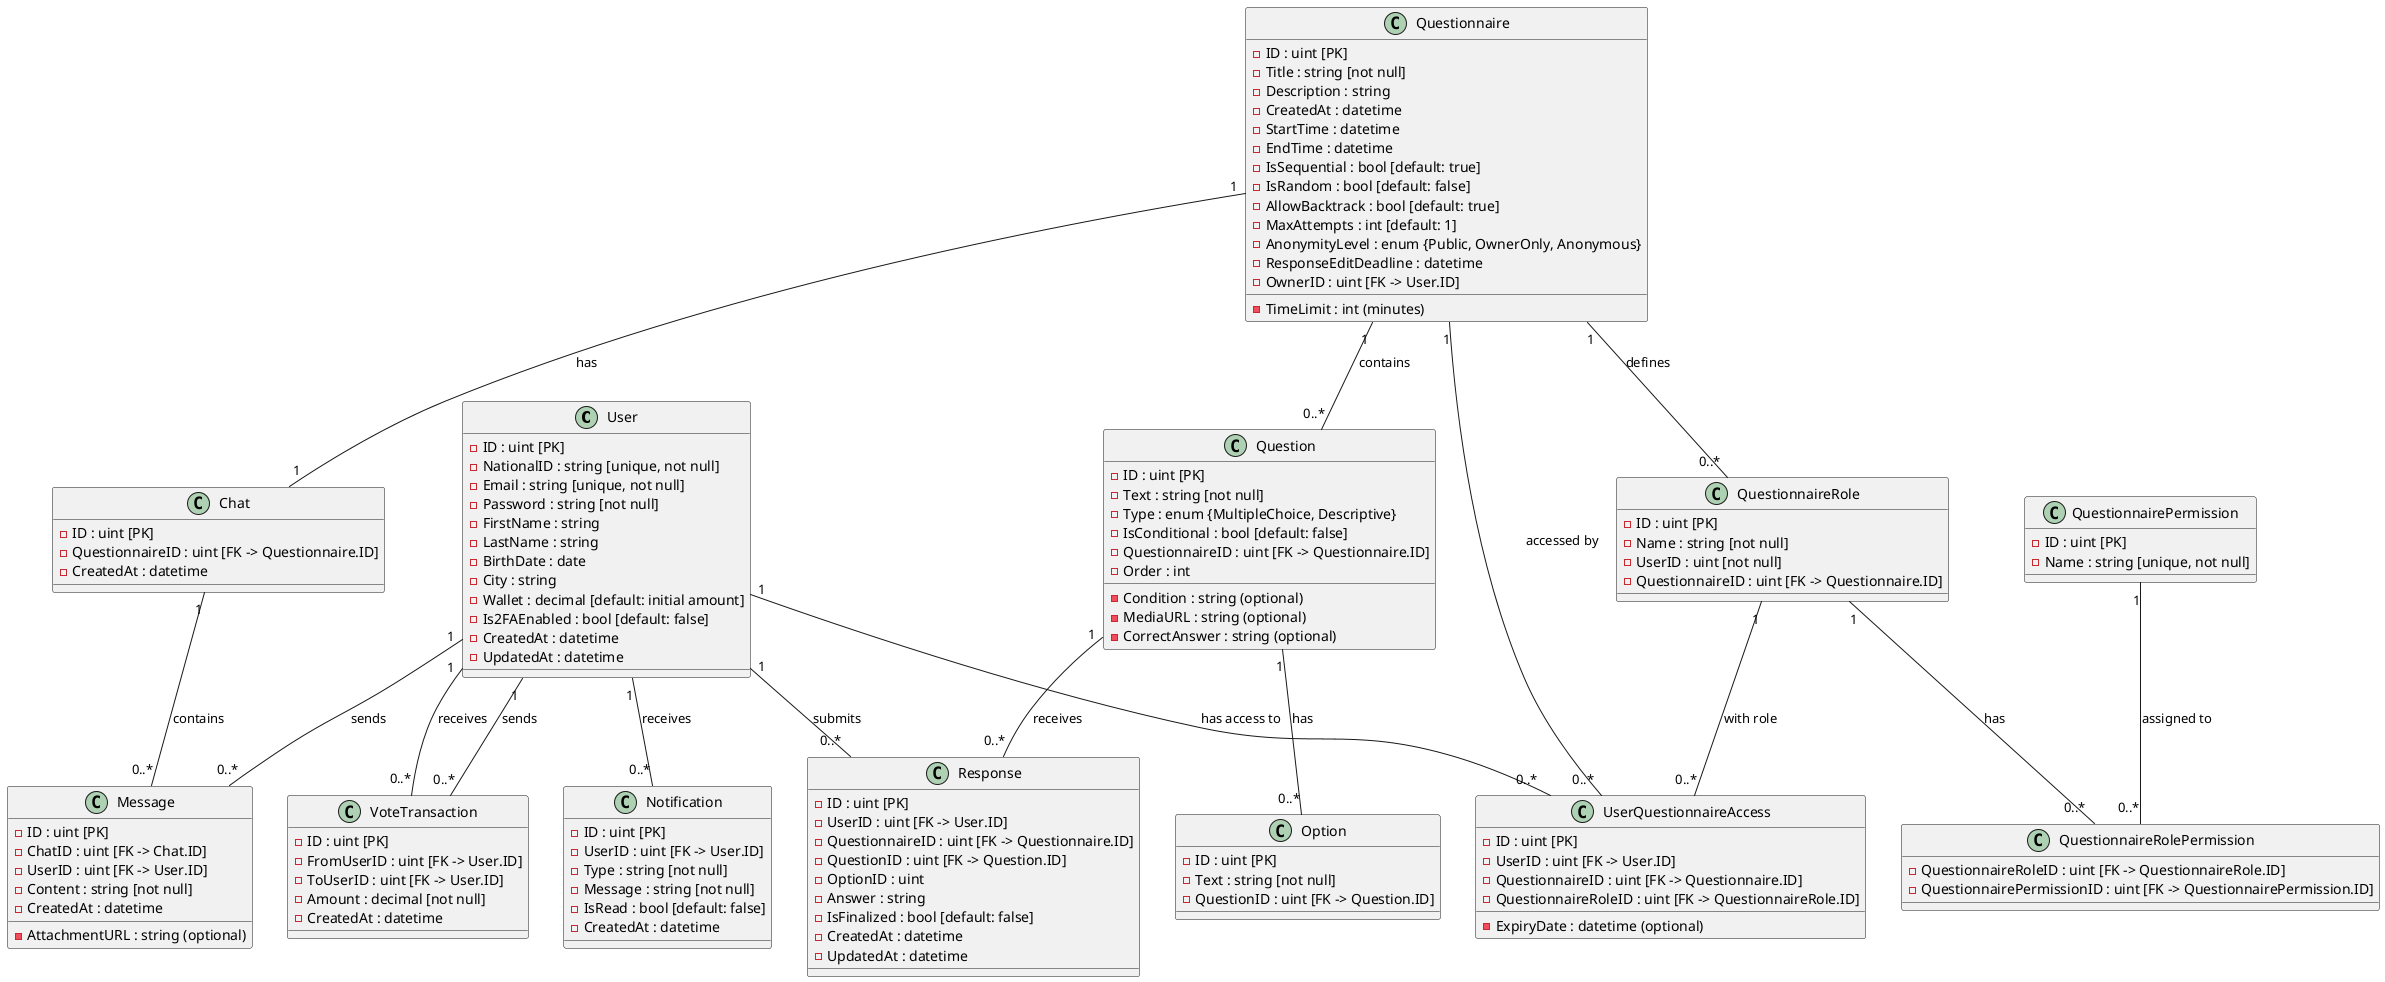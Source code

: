 @startuml

' تعریف کلاس User
class User {
    - ID : uint [PK]
    - NationalID : string [unique, not null]
    - Email : string [unique, not null]
    - Password : string [not null]
    - FirstName : string
    - LastName : string
    - BirthDate : date
    - City : string
    - Wallet : decimal [default: initial amount]
    - Is2FAEnabled : bool [default: false]
    - CreatedAt : datetime
    - UpdatedAt : datetime
}

' تعریف کلاس Questionnaire
class Questionnaire {
    - ID : uint [PK]
    - Title : string [not null]
    - Description : string
    - CreatedAt : datetime
    - StartTime : datetime
    - EndTime : datetime
    - IsSequential : bool [default: true]
    - IsRandom : bool [default: false]
    - AllowBacktrack : bool [default: true]
    - MaxAttempts : int [default: 1]
    - TimeLimit : int (minutes)
    - AnonymityLevel : enum {Public, OwnerOnly, Anonymous}
    - ResponseEditDeadline : datetime
    - OwnerID : uint [FK -> User.ID]
}

' تعریف کلاس QuestionnaireRole
class QuestionnaireRole {
    - ID : uint [PK]
    - Name : string [not null]
    - UserID : uint [not null]
    - QuestionnaireID : uint [FK -> Questionnaire.ID]
}

' تعریف کلاس QuestionnairePermission
class QuestionnairePermission {
    - ID : uint [PK]
    - Name : string [unique, not null]
}

' تعریف کلاس QuestionnaireRolePermission
class QuestionnaireRolePermission {
    - QuestionnaireRoleID : uint [FK -> QuestionnaireRole.ID]
    - QuestionnairePermissionID : uint [FK -> QuestionnairePermission.ID]
}

' تعریف کلاس UserQuestionnaireAccess برای مدیریت دسترسی کاربران به پرسشنامه‌ها
class UserQuestionnaireAccess {
    - ID : uint [PK]
    - UserID : uint [FK -> User.ID]
    - QuestionnaireID : uint [FK -> Questionnaire.ID]
    - QuestionnaireRoleID : uint [FK -> QuestionnaireRole.ID]
    - ExpiryDate : datetime (optional)
}

' تعریف کلاس Question
class Question {
    - ID : uint [PK]
    - Text : string [not null]
    - Type : enum {MultipleChoice, Descriptive}
    - IsConditional : bool [default: false]
    - Condition : string (optional)
    - MediaURL : string (optional)
    - CorrectAnswer : string (optional)
    - QuestionnaireID : uint [FK -> Questionnaire.ID]
    - Order : int
}

' تعریف کلاس Option
class Option {
    - ID : uint [PK]
    - Text : string [not null]
    - QuestionID : uint [FK -> Question.ID]
}

' تعریف کلاس Response
class Response {
    - ID : uint [PK]
    - UserID : uint [FK -> User.ID]
    - QuestionnaireID : uint [FK -> Questionnaire.ID]
    - QuestionID : uint [FK -> Question.ID]
    - OptionID : uint
    - Answer : string
    - IsFinalized : bool [default: false]
    - CreatedAt : datetime
    - UpdatedAt : datetime
}

' تعریف کلاس Notification
class Notification {
    - ID : uint [PK]
    - UserID : uint [FK -> User.ID]
    - Type : string [not null]
    - Message : string [not null]
    - IsRead : bool [default: false]
    - CreatedAt : datetime
}

' تعریف کلاس Chat
class Chat {
    - ID : uint [PK]
    - QuestionnaireID : uint [FK -> Questionnaire.ID]
    - CreatedAt : datetime
}

' تعریف کلاس Message
class Message {
    - ID : uint [PK]
    - ChatID : uint [FK -> Chat.ID]
    - UserID : uint [FK -> User.ID]
    - Content : string [not null]
    - AttachmentURL : string (optional)
    - CreatedAt : datetime
}

' تعریف کلاس VoteTransaction
class VoteTransaction {
    - ID : uint [PK]
    - FromUserID : uint [FK -> User.ID]
    - ToUserID : uint [FK -> User.ID]
    - Amount : decimal [not null]
    - CreatedAt : datetime
}

' روابط بین کلاس‌ها

Questionnaire "1" -- "0..*" QuestionnaireRole : defines
QuestionnaireRole "1" -- "0..*" QuestionnaireRolePermission : has
QuestionnairePermission "1" -- "0..*" QuestionnaireRolePermission : assigned to

Questionnaire "1" -- "0..*" Question : contains
Question "1" -- "0..*" Option : has
Question "1" -- "0..*" Response : receives
User "1" -- "0..*" Response : submits

Questionnaire "1" -- "1" Chat : has
Chat "1" -- "0..*" Message : contains
User "1" -- "0..*" Message : sends

User "1" -- "0..*" Notification : receives

User "1" -- "0..*" VoteTransaction : sends
User "1" -- "0..*" VoteTransaction : receives

' رابطه جدید بین Questionnaire و User با استفاده از UserQuestionnaireAccess
User "1" -- "0..*" UserQuestionnaireAccess : has access to
Questionnaire "1" -- "0..*" UserQuestionnaireAccess : accessed by
QuestionnaireRole "1" -- "0..*" UserQuestionnaireAccess : with role

@enduml
